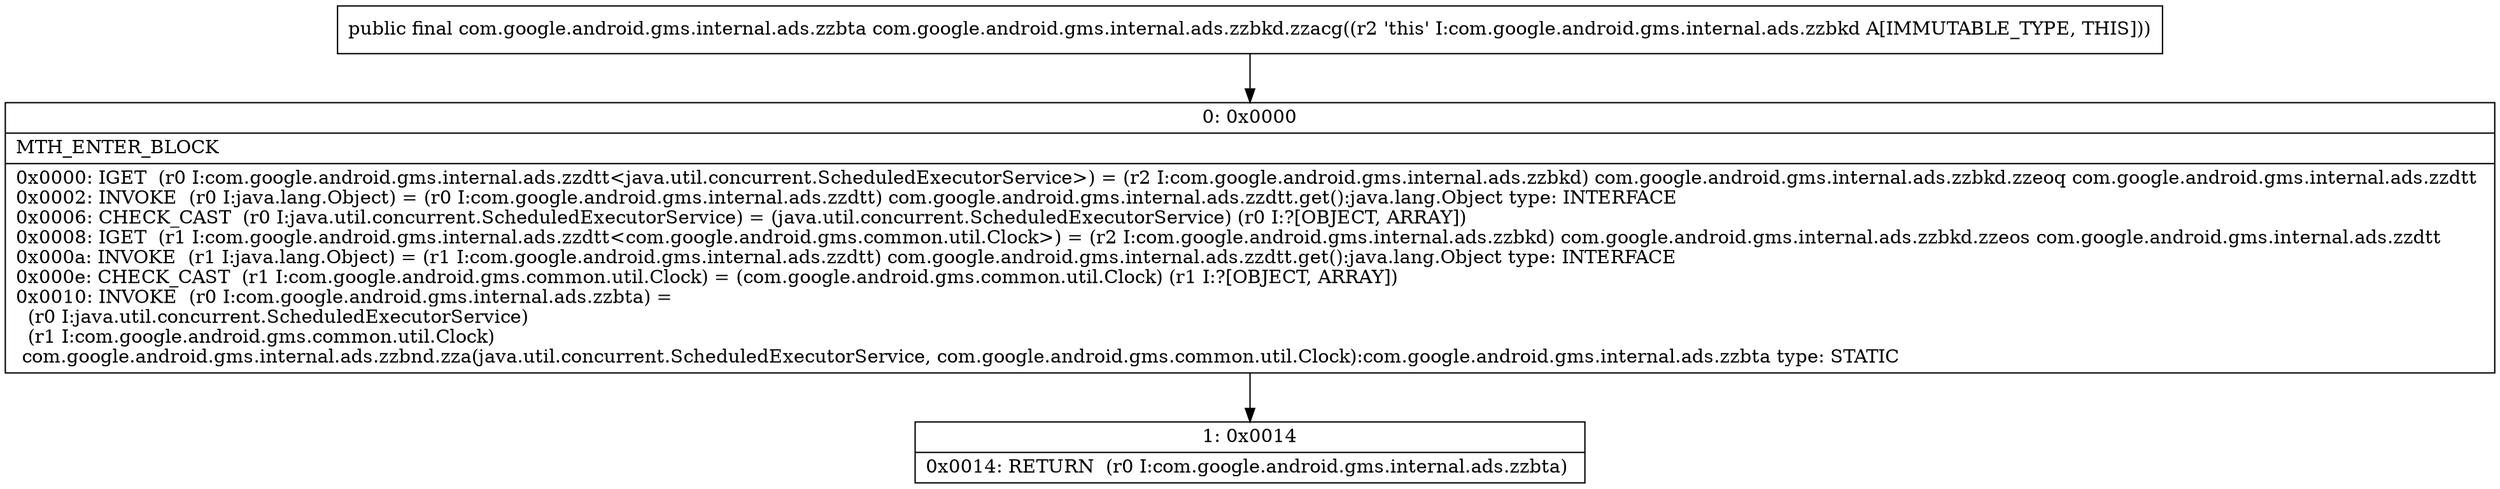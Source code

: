 digraph "CFG forcom.google.android.gms.internal.ads.zzbkd.zzacg()Lcom\/google\/android\/gms\/internal\/ads\/zzbta;" {
Node_0 [shape=record,label="{0\:\ 0x0000|MTH_ENTER_BLOCK\l|0x0000: IGET  (r0 I:com.google.android.gms.internal.ads.zzdtt\<java.util.concurrent.ScheduledExecutorService\>) = (r2 I:com.google.android.gms.internal.ads.zzbkd) com.google.android.gms.internal.ads.zzbkd.zzeoq com.google.android.gms.internal.ads.zzdtt \l0x0002: INVOKE  (r0 I:java.lang.Object) = (r0 I:com.google.android.gms.internal.ads.zzdtt) com.google.android.gms.internal.ads.zzdtt.get():java.lang.Object type: INTERFACE \l0x0006: CHECK_CAST  (r0 I:java.util.concurrent.ScheduledExecutorService) = (java.util.concurrent.ScheduledExecutorService) (r0 I:?[OBJECT, ARRAY]) \l0x0008: IGET  (r1 I:com.google.android.gms.internal.ads.zzdtt\<com.google.android.gms.common.util.Clock\>) = (r2 I:com.google.android.gms.internal.ads.zzbkd) com.google.android.gms.internal.ads.zzbkd.zzeos com.google.android.gms.internal.ads.zzdtt \l0x000a: INVOKE  (r1 I:java.lang.Object) = (r1 I:com.google.android.gms.internal.ads.zzdtt) com.google.android.gms.internal.ads.zzdtt.get():java.lang.Object type: INTERFACE \l0x000e: CHECK_CAST  (r1 I:com.google.android.gms.common.util.Clock) = (com.google.android.gms.common.util.Clock) (r1 I:?[OBJECT, ARRAY]) \l0x0010: INVOKE  (r0 I:com.google.android.gms.internal.ads.zzbta) = \l  (r0 I:java.util.concurrent.ScheduledExecutorService)\l  (r1 I:com.google.android.gms.common.util.Clock)\l com.google.android.gms.internal.ads.zzbnd.zza(java.util.concurrent.ScheduledExecutorService, com.google.android.gms.common.util.Clock):com.google.android.gms.internal.ads.zzbta type: STATIC \l}"];
Node_1 [shape=record,label="{1\:\ 0x0014|0x0014: RETURN  (r0 I:com.google.android.gms.internal.ads.zzbta) \l}"];
MethodNode[shape=record,label="{public final com.google.android.gms.internal.ads.zzbta com.google.android.gms.internal.ads.zzbkd.zzacg((r2 'this' I:com.google.android.gms.internal.ads.zzbkd A[IMMUTABLE_TYPE, THIS])) }"];
MethodNode -> Node_0;
Node_0 -> Node_1;
}


